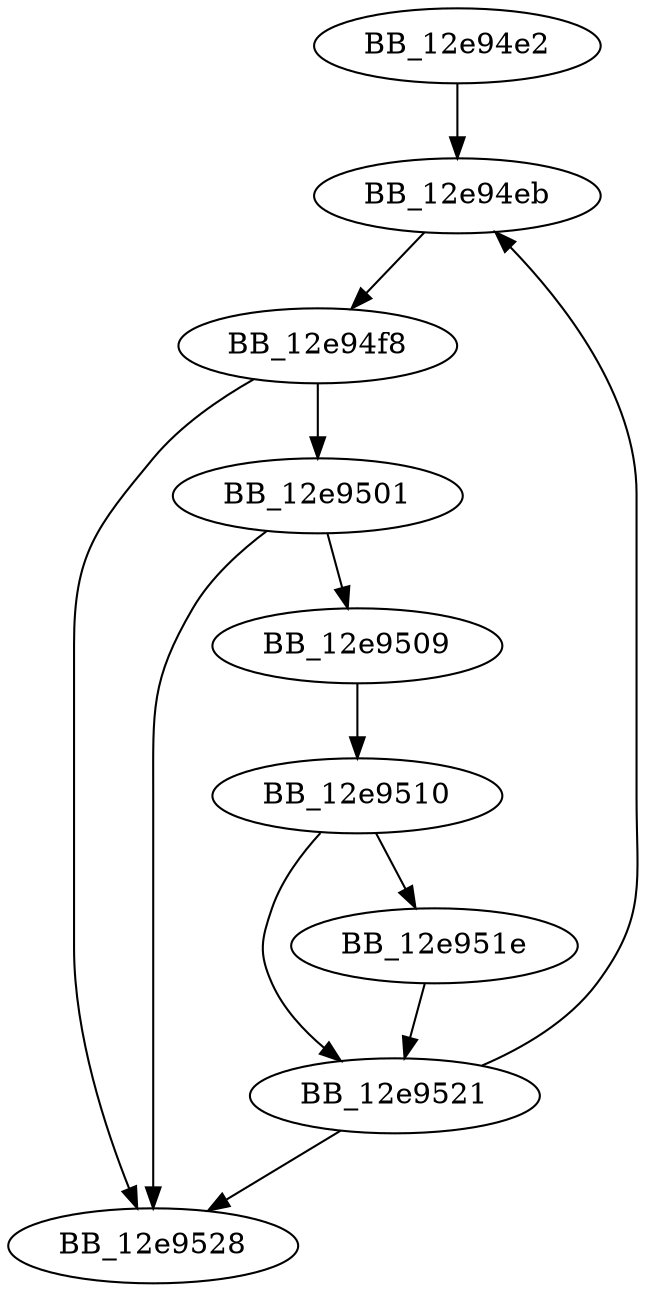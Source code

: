 DiGraph __calloc_crt{
BB_12e94e2->BB_12e94eb
BB_12e94eb->BB_12e94f8
BB_12e94f8->BB_12e9501
BB_12e94f8->BB_12e9528
BB_12e9501->BB_12e9509
BB_12e9501->BB_12e9528
BB_12e9509->BB_12e9510
BB_12e9510->BB_12e951e
BB_12e9510->BB_12e9521
BB_12e951e->BB_12e9521
BB_12e9521->BB_12e94eb
BB_12e9521->BB_12e9528
}
